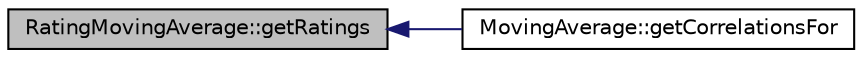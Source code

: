 digraph G
{
  edge [fontname="Helvetica",fontsize="10",labelfontname="Helvetica",labelfontsize="10"];
  node [fontname="Helvetica",fontsize="10",shape=record];
  rankdir=LR;
  Node1 [label="RatingMovingAverage::getRatings",height=0.2,width=0.4,color="black", fillcolor="grey75", style="filled" fontcolor="black"];
  Node1 -> Node2 [dir=back,color="midnightblue",fontsize="10",style="solid",fontname="Helvetica"];
  Node2 [label="MovingAverage::getCorrelationsFor",height=0.2,width=0.4,color="black", fillcolor="white", style="filled",URL="$class_moving_average.html#a522afddbcea6e74c26346951287196c0"];
}
